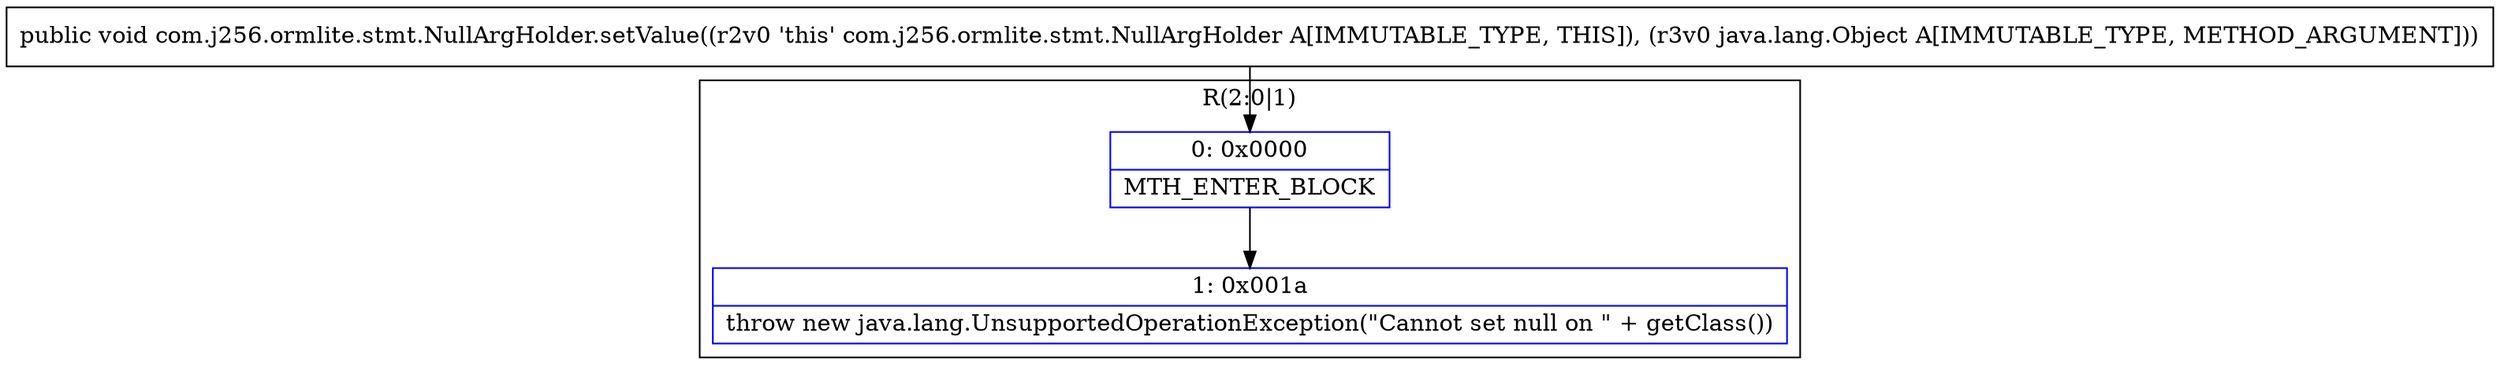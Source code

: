 digraph "CFG forcom.j256.ormlite.stmt.NullArgHolder.setValue(Ljava\/lang\/Object;)V" {
subgraph cluster_Region_1903952352 {
label = "R(2:0|1)";
node [shape=record,color=blue];
Node_0 [shape=record,label="{0\:\ 0x0000|MTH_ENTER_BLOCK\l}"];
Node_1 [shape=record,label="{1\:\ 0x001a|throw new java.lang.UnsupportedOperationException(\"Cannot set null on \" + getClass())\l}"];
}
MethodNode[shape=record,label="{public void com.j256.ormlite.stmt.NullArgHolder.setValue((r2v0 'this' com.j256.ormlite.stmt.NullArgHolder A[IMMUTABLE_TYPE, THIS]), (r3v0 java.lang.Object A[IMMUTABLE_TYPE, METHOD_ARGUMENT])) }"];
MethodNode -> Node_0;
Node_0 -> Node_1;
}

